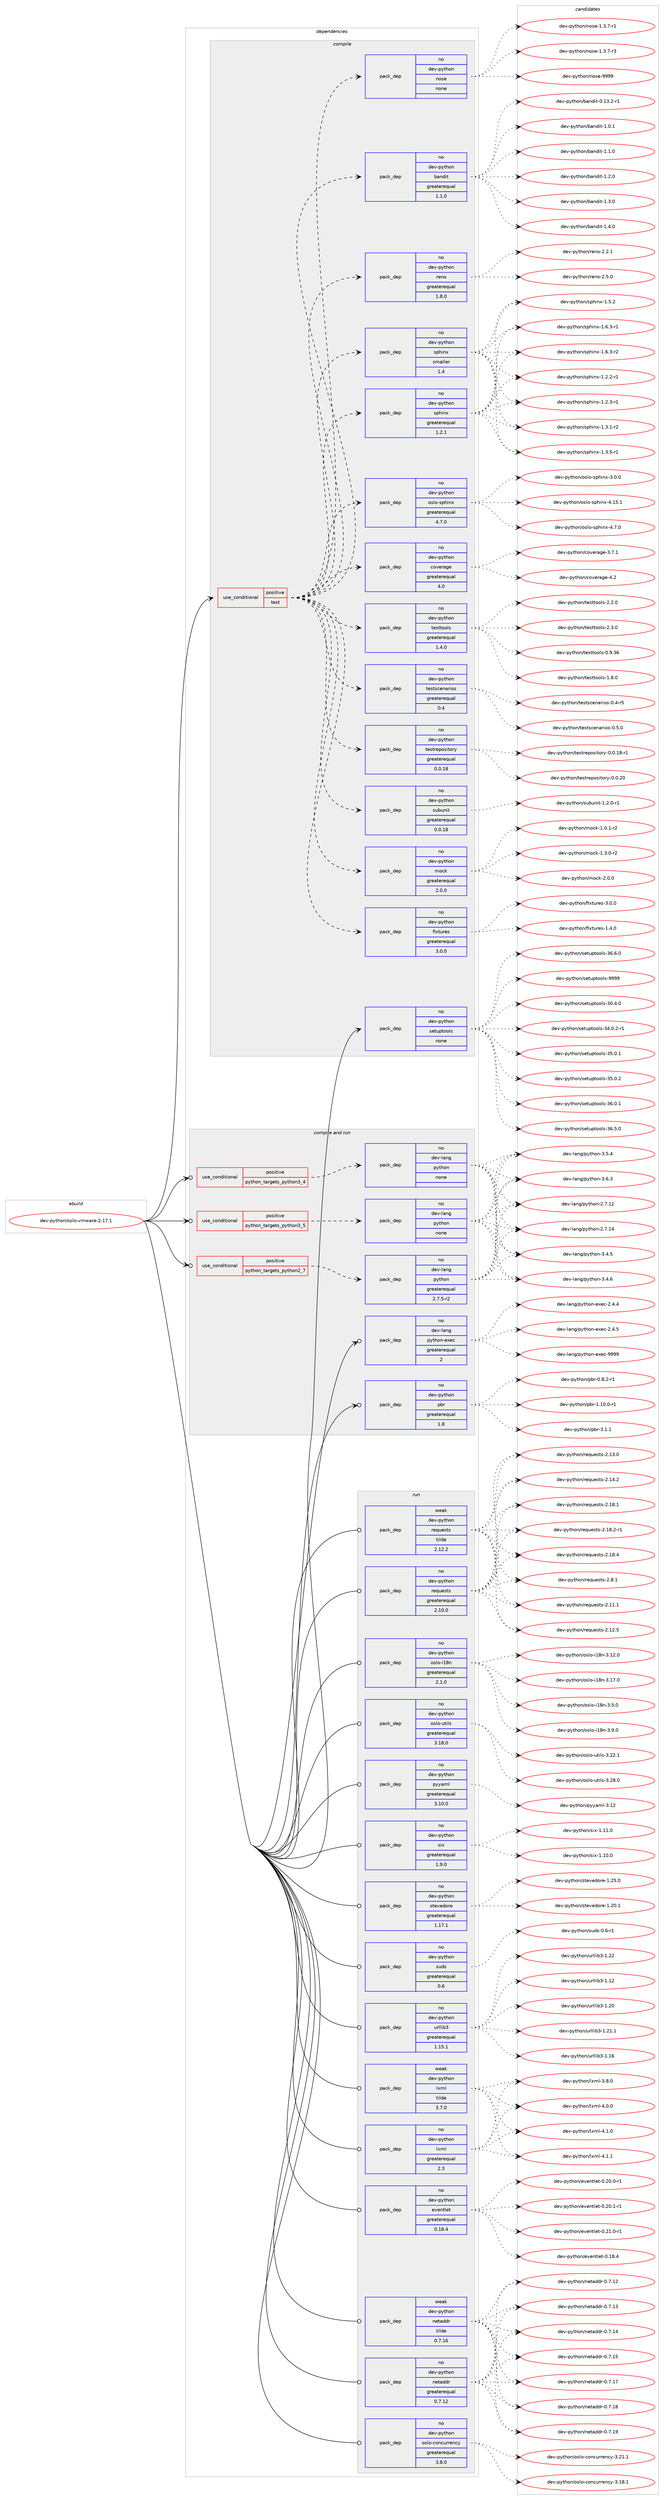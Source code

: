 digraph prolog {

# *************
# Graph options
# *************

newrank=true;
concentrate=true;
compound=true;
graph [rankdir=LR,fontname=Helvetica,fontsize=10,ranksep=1.5];#, ranksep=2.5, nodesep=0.2];
edge  [arrowhead=vee];
node  [fontname=Helvetica,fontsize=10];

# **********
# The ebuild
# **********

subgraph cluster_leftcol {
color=gray;
rank=same;
label=<<i>ebuild</i>>;
id [label="dev-python/oslo-vmware-2.17.1", color=red, width=4, href="../dev-python/oslo-vmware-2.17.1.svg"];
}

# ****************
# The dependencies
# ****************

subgraph cluster_midcol {
color=gray;
label=<<i>dependencies</i>>;
subgraph cluster_compile {
fillcolor="#eeeeee";
style=filled;
label=<<i>compile</i>>;
subgraph cond36774 {
dependency171199 [label=<<TABLE BORDER="0" CELLBORDER="1" CELLSPACING="0" CELLPADDING="4"><TR><TD ROWSPAN="3" CELLPADDING="10">use_conditional</TD></TR><TR><TD>positive</TD></TR><TR><TD>test</TD></TR></TABLE>>, shape=none, color=red];
subgraph pack130562 {
dependency171200 [label=<<TABLE BORDER="0" CELLBORDER="1" CELLSPACING="0" CELLPADDING="4" WIDTH="220"><TR><TD ROWSPAN="6" CELLPADDING="30">pack_dep</TD></TR><TR><TD WIDTH="110">no</TD></TR><TR><TD>dev-python</TD></TR><TR><TD>fixtures</TD></TR><TR><TD>greaterequal</TD></TR><TR><TD>3.0.0</TD></TR></TABLE>>, shape=none, color=blue];
}
dependency171199:e -> dependency171200:w [weight=20,style="dashed",arrowhead="vee"];
subgraph pack130563 {
dependency171201 [label=<<TABLE BORDER="0" CELLBORDER="1" CELLSPACING="0" CELLPADDING="4" WIDTH="220"><TR><TD ROWSPAN="6" CELLPADDING="30">pack_dep</TD></TR><TR><TD WIDTH="110">no</TD></TR><TR><TD>dev-python</TD></TR><TR><TD>mock</TD></TR><TR><TD>greaterequal</TD></TR><TR><TD>2.0.0</TD></TR></TABLE>>, shape=none, color=blue];
}
dependency171199:e -> dependency171201:w [weight=20,style="dashed",arrowhead="vee"];
subgraph pack130564 {
dependency171202 [label=<<TABLE BORDER="0" CELLBORDER="1" CELLSPACING="0" CELLPADDING="4" WIDTH="220"><TR><TD ROWSPAN="6" CELLPADDING="30">pack_dep</TD></TR><TR><TD WIDTH="110">no</TD></TR><TR><TD>dev-python</TD></TR><TR><TD>subunit</TD></TR><TR><TD>greaterequal</TD></TR><TR><TD>0.0.18</TD></TR></TABLE>>, shape=none, color=blue];
}
dependency171199:e -> dependency171202:w [weight=20,style="dashed",arrowhead="vee"];
subgraph pack130565 {
dependency171203 [label=<<TABLE BORDER="0" CELLBORDER="1" CELLSPACING="0" CELLPADDING="4" WIDTH="220"><TR><TD ROWSPAN="6" CELLPADDING="30">pack_dep</TD></TR><TR><TD WIDTH="110">no</TD></TR><TR><TD>dev-python</TD></TR><TR><TD>testrepository</TD></TR><TR><TD>greaterequal</TD></TR><TR><TD>0.0.18</TD></TR></TABLE>>, shape=none, color=blue];
}
dependency171199:e -> dependency171203:w [weight=20,style="dashed",arrowhead="vee"];
subgraph pack130566 {
dependency171204 [label=<<TABLE BORDER="0" CELLBORDER="1" CELLSPACING="0" CELLPADDING="4" WIDTH="220"><TR><TD ROWSPAN="6" CELLPADDING="30">pack_dep</TD></TR><TR><TD WIDTH="110">no</TD></TR><TR><TD>dev-python</TD></TR><TR><TD>testscenarios</TD></TR><TR><TD>greaterequal</TD></TR><TR><TD>0.4</TD></TR></TABLE>>, shape=none, color=blue];
}
dependency171199:e -> dependency171204:w [weight=20,style="dashed",arrowhead="vee"];
subgraph pack130567 {
dependency171205 [label=<<TABLE BORDER="0" CELLBORDER="1" CELLSPACING="0" CELLPADDING="4" WIDTH="220"><TR><TD ROWSPAN="6" CELLPADDING="30">pack_dep</TD></TR><TR><TD WIDTH="110">no</TD></TR><TR><TD>dev-python</TD></TR><TR><TD>testtools</TD></TR><TR><TD>greaterequal</TD></TR><TR><TD>1.4.0</TD></TR></TABLE>>, shape=none, color=blue];
}
dependency171199:e -> dependency171205:w [weight=20,style="dashed",arrowhead="vee"];
subgraph pack130568 {
dependency171206 [label=<<TABLE BORDER="0" CELLBORDER="1" CELLSPACING="0" CELLPADDING="4" WIDTH="220"><TR><TD ROWSPAN="6" CELLPADDING="30">pack_dep</TD></TR><TR><TD WIDTH="110">no</TD></TR><TR><TD>dev-python</TD></TR><TR><TD>coverage</TD></TR><TR><TD>greaterequal</TD></TR><TR><TD>4.0</TD></TR></TABLE>>, shape=none, color=blue];
}
dependency171199:e -> dependency171206:w [weight=20,style="dashed",arrowhead="vee"];
subgraph pack130569 {
dependency171207 [label=<<TABLE BORDER="0" CELLBORDER="1" CELLSPACING="0" CELLPADDING="4" WIDTH="220"><TR><TD ROWSPAN="6" CELLPADDING="30">pack_dep</TD></TR><TR><TD WIDTH="110">no</TD></TR><TR><TD>dev-python</TD></TR><TR><TD>oslo-sphinx</TD></TR><TR><TD>greaterequal</TD></TR><TR><TD>4.7.0</TD></TR></TABLE>>, shape=none, color=blue];
}
dependency171199:e -> dependency171207:w [weight=20,style="dashed",arrowhead="vee"];
subgraph pack130570 {
dependency171208 [label=<<TABLE BORDER="0" CELLBORDER="1" CELLSPACING="0" CELLPADDING="4" WIDTH="220"><TR><TD ROWSPAN="6" CELLPADDING="30">pack_dep</TD></TR><TR><TD WIDTH="110">no</TD></TR><TR><TD>dev-python</TD></TR><TR><TD>sphinx</TD></TR><TR><TD>greaterequal</TD></TR><TR><TD>1.2.1</TD></TR></TABLE>>, shape=none, color=blue];
}
dependency171199:e -> dependency171208:w [weight=20,style="dashed",arrowhead="vee"];
subgraph pack130571 {
dependency171209 [label=<<TABLE BORDER="0" CELLBORDER="1" CELLSPACING="0" CELLPADDING="4" WIDTH="220"><TR><TD ROWSPAN="6" CELLPADDING="30">pack_dep</TD></TR><TR><TD WIDTH="110">no</TD></TR><TR><TD>dev-python</TD></TR><TR><TD>sphinx</TD></TR><TR><TD>smaller</TD></TR><TR><TD>1.4</TD></TR></TABLE>>, shape=none, color=blue];
}
dependency171199:e -> dependency171209:w [weight=20,style="dashed",arrowhead="vee"];
subgraph pack130572 {
dependency171210 [label=<<TABLE BORDER="0" CELLBORDER="1" CELLSPACING="0" CELLPADDING="4" WIDTH="220"><TR><TD ROWSPAN="6" CELLPADDING="30">pack_dep</TD></TR><TR><TD WIDTH="110">no</TD></TR><TR><TD>dev-python</TD></TR><TR><TD>reno</TD></TR><TR><TD>greaterequal</TD></TR><TR><TD>1.8.0</TD></TR></TABLE>>, shape=none, color=blue];
}
dependency171199:e -> dependency171210:w [weight=20,style="dashed",arrowhead="vee"];
subgraph pack130573 {
dependency171211 [label=<<TABLE BORDER="0" CELLBORDER="1" CELLSPACING="0" CELLPADDING="4" WIDTH="220"><TR><TD ROWSPAN="6" CELLPADDING="30">pack_dep</TD></TR><TR><TD WIDTH="110">no</TD></TR><TR><TD>dev-python</TD></TR><TR><TD>bandit</TD></TR><TR><TD>greaterequal</TD></TR><TR><TD>1.1.0</TD></TR></TABLE>>, shape=none, color=blue];
}
dependency171199:e -> dependency171211:w [weight=20,style="dashed",arrowhead="vee"];
subgraph pack130574 {
dependency171212 [label=<<TABLE BORDER="0" CELLBORDER="1" CELLSPACING="0" CELLPADDING="4" WIDTH="220"><TR><TD ROWSPAN="6" CELLPADDING="30">pack_dep</TD></TR><TR><TD WIDTH="110">no</TD></TR><TR><TD>dev-python</TD></TR><TR><TD>nose</TD></TR><TR><TD>none</TD></TR><TR><TD></TD></TR></TABLE>>, shape=none, color=blue];
}
dependency171199:e -> dependency171212:w [weight=20,style="dashed",arrowhead="vee"];
}
id:e -> dependency171199:w [weight=20,style="solid",arrowhead="vee"];
subgraph pack130575 {
dependency171213 [label=<<TABLE BORDER="0" CELLBORDER="1" CELLSPACING="0" CELLPADDING="4" WIDTH="220"><TR><TD ROWSPAN="6" CELLPADDING="30">pack_dep</TD></TR><TR><TD WIDTH="110">no</TD></TR><TR><TD>dev-python</TD></TR><TR><TD>setuptools</TD></TR><TR><TD>none</TD></TR><TR><TD></TD></TR></TABLE>>, shape=none, color=blue];
}
id:e -> dependency171213:w [weight=20,style="solid",arrowhead="vee"];
}
subgraph cluster_compileandrun {
fillcolor="#eeeeee";
style=filled;
label=<<i>compile and run</i>>;
subgraph cond36775 {
dependency171214 [label=<<TABLE BORDER="0" CELLBORDER="1" CELLSPACING="0" CELLPADDING="4"><TR><TD ROWSPAN="3" CELLPADDING="10">use_conditional</TD></TR><TR><TD>positive</TD></TR><TR><TD>python_targets_python2_7</TD></TR></TABLE>>, shape=none, color=red];
subgraph pack130576 {
dependency171215 [label=<<TABLE BORDER="0" CELLBORDER="1" CELLSPACING="0" CELLPADDING="4" WIDTH="220"><TR><TD ROWSPAN="6" CELLPADDING="30">pack_dep</TD></TR><TR><TD WIDTH="110">no</TD></TR><TR><TD>dev-lang</TD></TR><TR><TD>python</TD></TR><TR><TD>greaterequal</TD></TR><TR><TD>2.7.5-r2</TD></TR></TABLE>>, shape=none, color=blue];
}
dependency171214:e -> dependency171215:w [weight=20,style="dashed",arrowhead="vee"];
}
id:e -> dependency171214:w [weight=20,style="solid",arrowhead="odotvee"];
subgraph cond36776 {
dependency171216 [label=<<TABLE BORDER="0" CELLBORDER="1" CELLSPACING="0" CELLPADDING="4"><TR><TD ROWSPAN="3" CELLPADDING="10">use_conditional</TD></TR><TR><TD>positive</TD></TR><TR><TD>python_targets_python3_4</TD></TR></TABLE>>, shape=none, color=red];
subgraph pack130577 {
dependency171217 [label=<<TABLE BORDER="0" CELLBORDER="1" CELLSPACING="0" CELLPADDING="4" WIDTH="220"><TR><TD ROWSPAN="6" CELLPADDING="30">pack_dep</TD></TR><TR><TD WIDTH="110">no</TD></TR><TR><TD>dev-lang</TD></TR><TR><TD>python</TD></TR><TR><TD>none</TD></TR><TR><TD></TD></TR></TABLE>>, shape=none, color=blue];
}
dependency171216:e -> dependency171217:w [weight=20,style="dashed",arrowhead="vee"];
}
id:e -> dependency171216:w [weight=20,style="solid",arrowhead="odotvee"];
subgraph cond36777 {
dependency171218 [label=<<TABLE BORDER="0" CELLBORDER="1" CELLSPACING="0" CELLPADDING="4"><TR><TD ROWSPAN="3" CELLPADDING="10">use_conditional</TD></TR><TR><TD>positive</TD></TR><TR><TD>python_targets_python3_5</TD></TR></TABLE>>, shape=none, color=red];
subgraph pack130578 {
dependency171219 [label=<<TABLE BORDER="0" CELLBORDER="1" CELLSPACING="0" CELLPADDING="4" WIDTH="220"><TR><TD ROWSPAN="6" CELLPADDING="30">pack_dep</TD></TR><TR><TD WIDTH="110">no</TD></TR><TR><TD>dev-lang</TD></TR><TR><TD>python</TD></TR><TR><TD>none</TD></TR><TR><TD></TD></TR></TABLE>>, shape=none, color=blue];
}
dependency171218:e -> dependency171219:w [weight=20,style="dashed",arrowhead="vee"];
}
id:e -> dependency171218:w [weight=20,style="solid",arrowhead="odotvee"];
subgraph pack130579 {
dependency171220 [label=<<TABLE BORDER="0" CELLBORDER="1" CELLSPACING="0" CELLPADDING="4" WIDTH="220"><TR><TD ROWSPAN="6" CELLPADDING="30">pack_dep</TD></TR><TR><TD WIDTH="110">no</TD></TR><TR><TD>dev-lang</TD></TR><TR><TD>python-exec</TD></TR><TR><TD>greaterequal</TD></TR><TR><TD>2</TD></TR></TABLE>>, shape=none, color=blue];
}
id:e -> dependency171220:w [weight=20,style="solid",arrowhead="odotvee"];
subgraph pack130580 {
dependency171221 [label=<<TABLE BORDER="0" CELLBORDER="1" CELLSPACING="0" CELLPADDING="4" WIDTH="220"><TR><TD ROWSPAN="6" CELLPADDING="30">pack_dep</TD></TR><TR><TD WIDTH="110">no</TD></TR><TR><TD>dev-python</TD></TR><TR><TD>pbr</TD></TR><TR><TD>greaterequal</TD></TR><TR><TD>1.8</TD></TR></TABLE>>, shape=none, color=blue];
}
id:e -> dependency171221:w [weight=20,style="solid",arrowhead="odotvee"];
}
subgraph cluster_run {
fillcolor="#eeeeee";
style=filled;
label=<<i>run</i>>;
subgraph pack130581 {
dependency171222 [label=<<TABLE BORDER="0" CELLBORDER="1" CELLSPACING="0" CELLPADDING="4" WIDTH="220"><TR><TD ROWSPAN="6" CELLPADDING="30">pack_dep</TD></TR><TR><TD WIDTH="110">no</TD></TR><TR><TD>dev-python</TD></TR><TR><TD>eventlet</TD></TR><TR><TD>greaterequal</TD></TR><TR><TD>0.18.4</TD></TR></TABLE>>, shape=none, color=blue];
}
id:e -> dependency171222:w [weight=20,style="solid",arrowhead="odot"];
subgraph pack130582 {
dependency171223 [label=<<TABLE BORDER="0" CELLBORDER="1" CELLSPACING="0" CELLPADDING="4" WIDTH="220"><TR><TD ROWSPAN="6" CELLPADDING="30">pack_dep</TD></TR><TR><TD WIDTH="110">no</TD></TR><TR><TD>dev-python</TD></TR><TR><TD>lxml</TD></TR><TR><TD>greaterequal</TD></TR><TR><TD>2.3</TD></TR></TABLE>>, shape=none, color=blue];
}
id:e -> dependency171223:w [weight=20,style="solid",arrowhead="odot"];
subgraph pack130583 {
dependency171224 [label=<<TABLE BORDER="0" CELLBORDER="1" CELLSPACING="0" CELLPADDING="4" WIDTH="220"><TR><TD ROWSPAN="6" CELLPADDING="30">pack_dep</TD></TR><TR><TD WIDTH="110">no</TD></TR><TR><TD>dev-python</TD></TR><TR><TD>netaddr</TD></TR><TR><TD>greaterequal</TD></TR><TR><TD>0.7.12</TD></TR></TABLE>>, shape=none, color=blue];
}
id:e -> dependency171224:w [weight=20,style="solid",arrowhead="odot"];
subgraph pack130584 {
dependency171225 [label=<<TABLE BORDER="0" CELLBORDER="1" CELLSPACING="0" CELLPADDING="4" WIDTH="220"><TR><TD ROWSPAN="6" CELLPADDING="30">pack_dep</TD></TR><TR><TD WIDTH="110">no</TD></TR><TR><TD>dev-python</TD></TR><TR><TD>oslo-concurrency</TD></TR><TR><TD>greaterequal</TD></TR><TR><TD>3.8.0</TD></TR></TABLE>>, shape=none, color=blue];
}
id:e -> dependency171225:w [weight=20,style="solid",arrowhead="odot"];
subgraph pack130585 {
dependency171226 [label=<<TABLE BORDER="0" CELLBORDER="1" CELLSPACING="0" CELLPADDING="4" WIDTH="220"><TR><TD ROWSPAN="6" CELLPADDING="30">pack_dep</TD></TR><TR><TD WIDTH="110">no</TD></TR><TR><TD>dev-python</TD></TR><TR><TD>oslo-i18n</TD></TR><TR><TD>greaterequal</TD></TR><TR><TD>2.1.0</TD></TR></TABLE>>, shape=none, color=blue];
}
id:e -> dependency171226:w [weight=20,style="solid",arrowhead="odot"];
subgraph pack130586 {
dependency171227 [label=<<TABLE BORDER="0" CELLBORDER="1" CELLSPACING="0" CELLPADDING="4" WIDTH="220"><TR><TD ROWSPAN="6" CELLPADDING="30">pack_dep</TD></TR><TR><TD WIDTH="110">no</TD></TR><TR><TD>dev-python</TD></TR><TR><TD>oslo-utils</TD></TR><TR><TD>greaterequal</TD></TR><TR><TD>3.18.0</TD></TR></TABLE>>, shape=none, color=blue];
}
id:e -> dependency171227:w [weight=20,style="solid",arrowhead="odot"];
subgraph pack130587 {
dependency171228 [label=<<TABLE BORDER="0" CELLBORDER="1" CELLSPACING="0" CELLPADDING="4" WIDTH="220"><TR><TD ROWSPAN="6" CELLPADDING="30">pack_dep</TD></TR><TR><TD WIDTH="110">no</TD></TR><TR><TD>dev-python</TD></TR><TR><TD>pyyaml</TD></TR><TR><TD>greaterequal</TD></TR><TR><TD>3.10.0</TD></TR></TABLE>>, shape=none, color=blue];
}
id:e -> dependency171228:w [weight=20,style="solid",arrowhead="odot"];
subgraph pack130588 {
dependency171229 [label=<<TABLE BORDER="0" CELLBORDER="1" CELLSPACING="0" CELLPADDING="4" WIDTH="220"><TR><TD ROWSPAN="6" CELLPADDING="30">pack_dep</TD></TR><TR><TD WIDTH="110">no</TD></TR><TR><TD>dev-python</TD></TR><TR><TD>requests</TD></TR><TR><TD>greaterequal</TD></TR><TR><TD>2.10.0</TD></TR></TABLE>>, shape=none, color=blue];
}
id:e -> dependency171229:w [weight=20,style="solid",arrowhead="odot"];
subgraph pack130589 {
dependency171230 [label=<<TABLE BORDER="0" CELLBORDER="1" CELLSPACING="0" CELLPADDING="4" WIDTH="220"><TR><TD ROWSPAN="6" CELLPADDING="30">pack_dep</TD></TR><TR><TD WIDTH="110">no</TD></TR><TR><TD>dev-python</TD></TR><TR><TD>six</TD></TR><TR><TD>greaterequal</TD></TR><TR><TD>1.9.0</TD></TR></TABLE>>, shape=none, color=blue];
}
id:e -> dependency171230:w [weight=20,style="solid",arrowhead="odot"];
subgraph pack130590 {
dependency171231 [label=<<TABLE BORDER="0" CELLBORDER="1" CELLSPACING="0" CELLPADDING="4" WIDTH="220"><TR><TD ROWSPAN="6" CELLPADDING="30">pack_dep</TD></TR><TR><TD WIDTH="110">no</TD></TR><TR><TD>dev-python</TD></TR><TR><TD>stevedore</TD></TR><TR><TD>greaterequal</TD></TR><TR><TD>1.17.1</TD></TR></TABLE>>, shape=none, color=blue];
}
id:e -> dependency171231:w [weight=20,style="solid",arrowhead="odot"];
subgraph pack130591 {
dependency171232 [label=<<TABLE BORDER="0" CELLBORDER="1" CELLSPACING="0" CELLPADDING="4" WIDTH="220"><TR><TD ROWSPAN="6" CELLPADDING="30">pack_dep</TD></TR><TR><TD WIDTH="110">no</TD></TR><TR><TD>dev-python</TD></TR><TR><TD>suds</TD></TR><TR><TD>greaterequal</TD></TR><TR><TD>0.6</TD></TR></TABLE>>, shape=none, color=blue];
}
id:e -> dependency171232:w [weight=20,style="solid",arrowhead="odot"];
subgraph pack130592 {
dependency171233 [label=<<TABLE BORDER="0" CELLBORDER="1" CELLSPACING="0" CELLPADDING="4" WIDTH="220"><TR><TD ROWSPAN="6" CELLPADDING="30">pack_dep</TD></TR><TR><TD WIDTH="110">no</TD></TR><TR><TD>dev-python</TD></TR><TR><TD>urllib3</TD></TR><TR><TD>greaterequal</TD></TR><TR><TD>1.15.1</TD></TR></TABLE>>, shape=none, color=blue];
}
id:e -> dependency171233:w [weight=20,style="solid",arrowhead="odot"];
subgraph pack130593 {
dependency171234 [label=<<TABLE BORDER="0" CELLBORDER="1" CELLSPACING="0" CELLPADDING="4" WIDTH="220"><TR><TD ROWSPAN="6" CELLPADDING="30">pack_dep</TD></TR><TR><TD WIDTH="110">weak</TD></TR><TR><TD>dev-python</TD></TR><TR><TD>lxml</TD></TR><TR><TD>tilde</TD></TR><TR><TD>3.7.0</TD></TR></TABLE>>, shape=none, color=blue];
}
id:e -> dependency171234:w [weight=20,style="solid",arrowhead="odot"];
subgraph pack130594 {
dependency171235 [label=<<TABLE BORDER="0" CELLBORDER="1" CELLSPACING="0" CELLPADDING="4" WIDTH="220"><TR><TD ROWSPAN="6" CELLPADDING="30">pack_dep</TD></TR><TR><TD WIDTH="110">weak</TD></TR><TR><TD>dev-python</TD></TR><TR><TD>netaddr</TD></TR><TR><TD>tilde</TD></TR><TR><TD>0.7.16</TD></TR></TABLE>>, shape=none, color=blue];
}
id:e -> dependency171235:w [weight=20,style="solid",arrowhead="odot"];
subgraph pack130595 {
dependency171236 [label=<<TABLE BORDER="0" CELLBORDER="1" CELLSPACING="0" CELLPADDING="4" WIDTH="220"><TR><TD ROWSPAN="6" CELLPADDING="30">pack_dep</TD></TR><TR><TD WIDTH="110">weak</TD></TR><TR><TD>dev-python</TD></TR><TR><TD>requests</TD></TR><TR><TD>tilde</TD></TR><TR><TD>2.12.2</TD></TR></TABLE>>, shape=none, color=blue];
}
id:e -> dependency171236:w [weight=20,style="solid",arrowhead="odot"];
}
}

# **************
# The candidates
# **************

subgraph cluster_choices {
rank=same;
color=gray;
label=<<i>candidates</i>>;

subgraph choice130562 {
color=black;
nodesep=1;
choice1001011184511212111610411111047102105120116117114101115454946524648 [label="dev-python/fixtures-1.4.0", color=red, width=4,href="../dev-python/fixtures-1.4.0.svg"];
choice1001011184511212111610411111047102105120116117114101115455146484648 [label="dev-python/fixtures-3.0.0", color=red, width=4,href="../dev-python/fixtures-3.0.0.svg"];
dependency171200:e -> choice1001011184511212111610411111047102105120116117114101115454946524648:w [style=dotted,weight="100"];
dependency171200:e -> choice1001011184511212111610411111047102105120116117114101115455146484648:w [style=dotted,weight="100"];
}
subgraph choice130563 {
color=black;
nodesep=1;
choice1001011184511212111610411111047109111991074549464846494511450 [label="dev-python/mock-1.0.1-r2", color=red, width=4,href="../dev-python/mock-1.0.1-r2.svg"];
choice1001011184511212111610411111047109111991074549465146484511450 [label="dev-python/mock-1.3.0-r2", color=red, width=4,href="../dev-python/mock-1.3.0-r2.svg"];
choice100101118451121211161041111104710911199107455046484648 [label="dev-python/mock-2.0.0", color=red, width=4,href="../dev-python/mock-2.0.0.svg"];
dependency171201:e -> choice1001011184511212111610411111047109111991074549464846494511450:w [style=dotted,weight="100"];
dependency171201:e -> choice1001011184511212111610411111047109111991074549465146484511450:w [style=dotted,weight="100"];
dependency171201:e -> choice100101118451121211161041111104710911199107455046484648:w [style=dotted,weight="100"];
}
subgraph choice130564 {
color=black;
nodesep=1;
choice1001011184511212111610411111047115117981171101051164549465046484511449 [label="dev-python/subunit-1.2.0-r1", color=red, width=4,href="../dev-python/subunit-1.2.0-r1.svg"];
dependency171202:e -> choice1001011184511212111610411111047115117981171101051164549465046484511449:w [style=dotted,weight="100"];
}
subgraph choice130565 {
color=black;
nodesep=1;
choice1001011184511212111610411111047116101115116114101112111115105116111114121454846484649564511449 [label="dev-python/testrepository-0.0.18-r1", color=red, width=4,href="../dev-python/testrepository-0.0.18-r1.svg"];
choice100101118451121211161041111104711610111511611410111211111510511611111412145484648465048 [label="dev-python/testrepository-0.0.20", color=red, width=4,href="../dev-python/testrepository-0.0.20.svg"];
dependency171203:e -> choice1001011184511212111610411111047116101115116114101112111115105116111114121454846484649564511449:w [style=dotted,weight="100"];
dependency171203:e -> choice100101118451121211161041111104711610111511611410111211111510511611111412145484648465048:w [style=dotted,weight="100"];
}
subgraph choice130566 {
color=black;
nodesep=1;
choice10010111845112121116104111110471161011151161159910111097114105111115454846524511453 [label="dev-python/testscenarios-0.4-r5", color=red, width=4,href="../dev-python/testscenarios-0.4-r5.svg"];
choice10010111845112121116104111110471161011151161159910111097114105111115454846534648 [label="dev-python/testscenarios-0.5.0", color=red, width=4,href="../dev-python/testscenarios-0.5.0.svg"];
dependency171204:e -> choice10010111845112121116104111110471161011151161159910111097114105111115454846524511453:w [style=dotted,weight="100"];
dependency171204:e -> choice10010111845112121116104111110471161011151161159910111097114105111115454846534648:w [style=dotted,weight="100"];
}
subgraph choice130567 {
color=black;
nodesep=1;
choice100101118451121211161041111104711610111511611611111110811545484657465154 [label="dev-python/testtools-0.9.36", color=red, width=4,href="../dev-python/testtools-0.9.36.svg"];
choice1001011184511212111610411111047116101115116116111111108115454946564648 [label="dev-python/testtools-1.8.0", color=red, width=4,href="../dev-python/testtools-1.8.0.svg"];
choice1001011184511212111610411111047116101115116116111111108115455046504648 [label="dev-python/testtools-2.2.0", color=red, width=4,href="../dev-python/testtools-2.2.0.svg"];
choice1001011184511212111610411111047116101115116116111111108115455046514648 [label="dev-python/testtools-2.3.0", color=red, width=4,href="../dev-python/testtools-2.3.0.svg"];
dependency171205:e -> choice100101118451121211161041111104711610111511611611111110811545484657465154:w [style=dotted,weight="100"];
dependency171205:e -> choice1001011184511212111610411111047116101115116116111111108115454946564648:w [style=dotted,weight="100"];
dependency171205:e -> choice1001011184511212111610411111047116101115116116111111108115455046504648:w [style=dotted,weight="100"];
dependency171205:e -> choice1001011184511212111610411111047116101115116116111111108115455046514648:w [style=dotted,weight="100"];
}
subgraph choice130568 {
color=black;
nodesep=1;
choice10010111845112121116104111110479911111810111497103101455146554649 [label="dev-python/coverage-3.7.1", color=red, width=4,href="../dev-python/coverage-3.7.1.svg"];
choice1001011184511212111610411111047991111181011149710310145524650 [label="dev-python/coverage-4.2", color=red, width=4,href="../dev-python/coverage-4.2.svg"];
dependency171206:e -> choice10010111845112121116104111110479911111810111497103101455146554649:w [style=dotted,weight="100"];
dependency171206:e -> choice1001011184511212111610411111047991111181011149710310145524650:w [style=dotted,weight="100"];
}
subgraph choice130569 {
color=black;
nodesep=1;
choice100101118451121211161041111104711111510811145115112104105110120455146484648 [label="dev-python/oslo-sphinx-3.0.0", color=red, width=4,href="../dev-python/oslo-sphinx-3.0.0.svg"];
choice10010111845112121116104111110471111151081114511511210410511012045524649534649 [label="dev-python/oslo-sphinx-4.15.1", color=red, width=4,href="../dev-python/oslo-sphinx-4.15.1.svg"];
choice100101118451121211161041111104711111510811145115112104105110120455246554648 [label="dev-python/oslo-sphinx-4.7.0", color=red, width=4,href="../dev-python/oslo-sphinx-4.7.0.svg"];
dependency171207:e -> choice100101118451121211161041111104711111510811145115112104105110120455146484648:w [style=dotted,weight="100"];
dependency171207:e -> choice10010111845112121116104111110471111151081114511511210410511012045524649534649:w [style=dotted,weight="100"];
dependency171207:e -> choice100101118451121211161041111104711111510811145115112104105110120455246554648:w [style=dotted,weight="100"];
}
subgraph choice130570 {
color=black;
nodesep=1;
choice10010111845112121116104111110471151121041051101204549465046504511449 [label="dev-python/sphinx-1.2.2-r1", color=red, width=4,href="../dev-python/sphinx-1.2.2-r1.svg"];
choice10010111845112121116104111110471151121041051101204549465046514511449 [label="dev-python/sphinx-1.2.3-r1", color=red, width=4,href="../dev-python/sphinx-1.2.3-r1.svg"];
choice10010111845112121116104111110471151121041051101204549465146494511450 [label="dev-python/sphinx-1.3.1-r2", color=red, width=4,href="../dev-python/sphinx-1.3.1-r2.svg"];
choice10010111845112121116104111110471151121041051101204549465146534511449 [label="dev-python/sphinx-1.3.5-r1", color=red, width=4,href="../dev-python/sphinx-1.3.5-r1.svg"];
choice1001011184511212111610411111047115112104105110120454946534650 [label="dev-python/sphinx-1.5.2", color=red, width=4,href="../dev-python/sphinx-1.5.2.svg"];
choice10010111845112121116104111110471151121041051101204549465446514511449 [label="dev-python/sphinx-1.6.3-r1", color=red, width=4,href="../dev-python/sphinx-1.6.3-r1.svg"];
choice10010111845112121116104111110471151121041051101204549465446514511450 [label="dev-python/sphinx-1.6.3-r2", color=red, width=4,href="../dev-python/sphinx-1.6.3-r2.svg"];
dependency171208:e -> choice10010111845112121116104111110471151121041051101204549465046504511449:w [style=dotted,weight="100"];
dependency171208:e -> choice10010111845112121116104111110471151121041051101204549465046514511449:w [style=dotted,weight="100"];
dependency171208:e -> choice10010111845112121116104111110471151121041051101204549465146494511450:w [style=dotted,weight="100"];
dependency171208:e -> choice10010111845112121116104111110471151121041051101204549465146534511449:w [style=dotted,weight="100"];
dependency171208:e -> choice1001011184511212111610411111047115112104105110120454946534650:w [style=dotted,weight="100"];
dependency171208:e -> choice10010111845112121116104111110471151121041051101204549465446514511449:w [style=dotted,weight="100"];
dependency171208:e -> choice10010111845112121116104111110471151121041051101204549465446514511450:w [style=dotted,weight="100"];
}
subgraph choice130571 {
color=black;
nodesep=1;
choice10010111845112121116104111110471151121041051101204549465046504511449 [label="dev-python/sphinx-1.2.2-r1", color=red, width=4,href="../dev-python/sphinx-1.2.2-r1.svg"];
choice10010111845112121116104111110471151121041051101204549465046514511449 [label="dev-python/sphinx-1.2.3-r1", color=red, width=4,href="../dev-python/sphinx-1.2.3-r1.svg"];
choice10010111845112121116104111110471151121041051101204549465146494511450 [label="dev-python/sphinx-1.3.1-r2", color=red, width=4,href="../dev-python/sphinx-1.3.1-r2.svg"];
choice10010111845112121116104111110471151121041051101204549465146534511449 [label="dev-python/sphinx-1.3.5-r1", color=red, width=4,href="../dev-python/sphinx-1.3.5-r1.svg"];
choice1001011184511212111610411111047115112104105110120454946534650 [label="dev-python/sphinx-1.5.2", color=red, width=4,href="../dev-python/sphinx-1.5.2.svg"];
choice10010111845112121116104111110471151121041051101204549465446514511449 [label="dev-python/sphinx-1.6.3-r1", color=red, width=4,href="../dev-python/sphinx-1.6.3-r1.svg"];
choice10010111845112121116104111110471151121041051101204549465446514511450 [label="dev-python/sphinx-1.6.3-r2", color=red, width=4,href="../dev-python/sphinx-1.6.3-r2.svg"];
dependency171209:e -> choice10010111845112121116104111110471151121041051101204549465046504511449:w [style=dotted,weight="100"];
dependency171209:e -> choice10010111845112121116104111110471151121041051101204549465046514511449:w [style=dotted,weight="100"];
dependency171209:e -> choice10010111845112121116104111110471151121041051101204549465146494511450:w [style=dotted,weight="100"];
dependency171209:e -> choice10010111845112121116104111110471151121041051101204549465146534511449:w [style=dotted,weight="100"];
dependency171209:e -> choice1001011184511212111610411111047115112104105110120454946534650:w [style=dotted,weight="100"];
dependency171209:e -> choice10010111845112121116104111110471151121041051101204549465446514511449:w [style=dotted,weight="100"];
dependency171209:e -> choice10010111845112121116104111110471151121041051101204549465446514511450:w [style=dotted,weight="100"];
}
subgraph choice130572 {
color=black;
nodesep=1;
choice1001011184511212111610411111047114101110111455046504649 [label="dev-python/reno-2.2.1", color=red, width=4,href="../dev-python/reno-2.2.1.svg"];
choice1001011184511212111610411111047114101110111455046534648 [label="dev-python/reno-2.5.0", color=red, width=4,href="../dev-python/reno-2.5.0.svg"];
dependency171210:e -> choice1001011184511212111610411111047114101110111455046504649:w [style=dotted,weight="100"];
dependency171210:e -> choice1001011184511212111610411111047114101110111455046534648:w [style=dotted,weight="100"];
}
subgraph choice130573 {
color=black;
nodesep=1;
choice10010111845112121116104111110479897110100105116454846495146504511449 [label="dev-python/bandit-0.13.2-r1", color=red, width=4,href="../dev-python/bandit-0.13.2-r1.svg"];
choice10010111845112121116104111110479897110100105116454946484649 [label="dev-python/bandit-1.0.1", color=red, width=4,href="../dev-python/bandit-1.0.1.svg"];
choice10010111845112121116104111110479897110100105116454946494648 [label="dev-python/bandit-1.1.0", color=red, width=4,href="../dev-python/bandit-1.1.0.svg"];
choice10010111845112121116104111110479897110100105116454946504648 [label="dev-python/bandit-1.2.0", color=red, width=4,href="../dev-python/bandit-1.2.0.svg"];
choice10010111845112121116104111110479897110100105116454946514648 [label="dev-python/bandit-1.3.0", color=red, width=4,href="../dev-python/bandit-1.3.0.svg"];
choice10010111845112121116104111110479897110100105116454946524648 [label="dev-python/bandit-1.4.0", color=red, width=4,href="../dev-python/bandit-1.4.0.svg"];
dependency171211:e -> choice10010111845112121116104111110479897110100105116454846495146504511449:w [style=dotted,weight="100"];
dependency171211:e -> choice10010111845112121116104111110479897110100105116454946484649:w [style=dotted,weight="100"];
dependency171211:e -> choice10010111845112121116104111110479897110100105116454946494648:w [style=dotted,weight="100"];
dependency171211:e -> choice10010111845112121116104111110479897110100105116454946504648:w [style=dotted,weight="100"];
dependency171211:e -> choice10010111845112121116104111110479897110100105116454946514648:w [style=dotted,weight="100"];
dependency171211:e -> choice10010111845112121116104111110479897110100105116454946524648:w [style=dotted,weight="100"];
}
subgraph choice130574 {
color=black;
nodesep=1;
choice10010111845112121116104111110471101111151014549465146554511449 [label="dev-python/nose-1.3.7-r1", color=red, width=4,href="../dev-python/nose-1.3.7-r1.svg"];
choice10010111845112121116104111110471101111151014549465146554511451 [label="dev-python/nose-1.3.7-r3", color=red, width=4,href="../dev-python/nose-1.3.7-r3.svg"];
choice10010111845112121116104111110471101111151014557575757 [label="dev-python/nose-9999", color=red, width=4,href="../dev-python/nose-9999.svg"];
dependency171212:e -> choice10010111845112121116104111110471101111151014549465146554511449:w [style=dotted,weight="100"];
dependency171212:e -> choice10010111845112121116104111110471101111151014549465146554511451:w [style=dotted,weight="100"];
dependency171212:e -> choice10010111845112121116104111110471101111151014557575757:w [style=dotted,weight="100"];
}
subgraph choice130575 {
color=black;
nodesep=1;
choice100101118451121211161041111104711510111611711211611111110811545514846524648 [label="dev-python/setuptools-30.4.0", color=red, width=4,href="../dev-python/setuptools-30.4.0.svg"];
choice1001011184511212111610411111047115101116117112116111111108115455152464846504511449 [label="dev-python/setuptools-34.0.2-r1", color=red, width=4,href="../dev-python/setuptools-34.0.2-r1.svg"];
choice100101118451121211161041111104711510111611711211611111110811545515346484649 [label="dev-python/setuptools-35.0.1", color=red, width=4,href="../dev-python/setuptools-35.0.1.svg"];
choice100101118451121211161041111104711510111611711211611111110811545515346484650 [label="dev-python/setuptools-35.0.2", color=red, width=4,href="../dev-python/setuptools-35.0.2.svg"];
choice100101118451121211161041111104711510111611711211611111110811545515446484649 [label="dev-python/setuptools-36.0.1", color=red, width=4,href="../dev-python/setuptools-36.0.1.svg"];
choice100101118451121211161041111104711510111611711211611111110811545515446534648 [label="dev-python/setuptools-36.5.0", color=red, width=4,href="../dev-python/setuptools-36.5.0.svg"];
choice100101118451121211161041111104711510111611711211611111110811545515446544648 [label="dev-python/setuptools-36.6.0", color=red, width=4,href="../dev-python/setuptools-36.6.0.svg"];
choice10010111845112121116104111110471151011161171121161111111081154557575757 [label="dev-python/setuptools-9999", color=red, width=4,href="../dev-python/setuptools-9999.svg"];
dependency171213:e -> choice100101118451121211161041111104711510111611711211611111110811545514846524648:w [style=dotted,weight="100"];
dependency171213:e -> choice1001011184511212111610411111047115101116117112116111111108115455152464846504511449:w [style=dotted,weight="100"];
dependency171213:e -> choice100101118451121211161041111104711510111611711211611111110811545515346484649:w [style=dotted,weight="100"];
dependency171213:e -> choice100101118451121211161041111104711510111611711211611111110811545515346484650:w [style=dotted,weight="100"];
dependency171213:e -> choice100101118451121211161041111104711510111611711211611111110811545515446484649:w [style=dotted,weight="100"];
dependency171213:e -> choice100101118451121211161041111104711510111611711211611111110811545515446534648:w [style=dotted,weight="100"];
dependency171213:e -> choice100101118451121211161041111104711510111611711211611111110811545515446544648:w [style=dotted,weight="100"];
dependency171213:e -> choice10010111845112121116104111110471151011161171121161111111081154557575757:w [style=dotted,weight="100"];
}
subgraph choice130576 {
color=black;
nodesep=1;
choice10010111845108971101034711212111610411111045504655464950 [label="dev-lang/python-2.7.12", color=red, width=4,href="../dev-lang/python-2.7.12.svg"];
choice10010111845108971101034711212111610411111045504655464952 [label="dev-lang/python-2.7.14", color=red, width=4,href="../dev-lang/python-2.7.14.svg"];
choice100101118451089711010347112121116104111110455146524653 [label="dev-lang/python-3.4.5", color=red, width=4,href="../dev-lang/python-3.4.5.svg"];
choice100101118451089711010347112121116104111110455146524654 [label="dev-lang/python-3.4.6", color=red, width=4,href="../dev-lang/python-3.4.6.svg"];
choice100101118451089711010347112121116104111110455146534652 [label="dev-lang/python-3.5.4", color=red, width=4,href="../dev-lang/python-3.5.4.svg"];
choice100101118451089711010347112121116104111110455146544651 [label="dev-lang/python-3.6.3", color=red, width=4,href="../dev-lang/python-3.6.3.svg"];
dependency171215:e -> choice10010111845108971101034711212111610411111045504655464950:w [style=dotted,weight="100"];
dependency171215:e -> choice10010111845108971101034711212111610411111045504655464952:w [style=dotted,weight="100"];
dependency171215:e -> choice100101118451089711010347112121116104111110455146524653:w [style=dotted,weight="100"];
dependency171215:e -> choice100101118451089711010347112121116104111110455146524654:w [style=dotted,weight="100"];
dependency171215:e -> choice100101118451089711010347112121116104111110455146534652:w [style=dotted,weight="100"];
dependency171215:e -> choice100101118451089711010347112121116104111110455146544651:w [style=dotted,weight="100"];
}
subgraph choice130577 {
color=black;
nodesep=1;
choice10010111845108971101034711212111610411111045504655464950 [label="dev-lang/python-2.7.12", color=red, width=4,href="../dev-lang/python-2.7.12.svg"];
choice10010111845108971101034711212111610411111045504655464952 [label="dev-lang/python-2.7.14", color=red, width=4,href="../dev-lang/python-2.7.14.svg"];
choice100101118451089711010347112121116104111110455146524653 [label="dev-lang/python-3.4.5", color=red, width=4,href="../dev-lang/python-3.4.5.svg"];
choice100101118451089711010347112121116104111110455146524654 [label="dev-lang/python-3.4.6", color=red, width=4,href="../dev-lang/python-3.4.6.svg"];
choice100101118451089711010347112121116104111110455146534652 [label="dev-lang/python-3.5.4", color=red, width=4,href="../dev-lang/python-3.5.4.svg"];
choice100101118451089711010347112121116104111110455146544651 [label="dev-lang/python-3.6.3", color=red, width=4,href="../dev-lang/python-3.6.3.svg"];
dependency171217:e -> choice10010111845108971101034711212111610411111045504655464950:w [style=dotted,weight="100"];
dependency171217:e -> choice10010111845108971101034711212111610411111045504655464952:w [style=dotted,weight="100"];
dependency171217:e -> choice100101118451089711010347112121116104111110455146524653:w [style=dotted,weight="100"];
dependency171217:e -> choice100101118451089711010347112121116104111110455146524654:w [style=dotted,weight="100"];
dependency171217:e -> choice100101118451089711010347112121116104111110455146534652:w [style=dotted,weight="100"];
dependency171217:e -> choice100101118451089711010347112121116104111110455146544651:w [style=dotted,weight="100"];
}
subgraph choice130578 {
color=black;
nodesep=1;
choice10010111845108971101034711212111610411111045504655464950 [label="dev-lang/python-2.7.12", color=red, width=4,href="../dev-lang/python-2.7.12.svg"];
choice10010111845108971101034711212111610411111045504655464952 [label="dev-lang/python-2.7.14", color=red, width=4,href="../dev-lang/python-2.7.14.svg"];
choice100101118451089711010347112121116104111110455146524653 [label="dev-lang/python-3.4.5", color=red, width=4,href="../dev-lang/python-3.4.5.svg"];
choice100101118451089711010347112121116104111110455146524654 [label="dev-lang/python-3.4.6", color=red, width=4,href="../dev-lang/python-3.4.6.svg"];
choice100101118451089711010347112121116104111110455146534652 [label="dev-lang/python-3.5.4", color=red, width=4,href="../dev-lang/python-3.5.4.svg"];
choice100101118451089711010347112121116104111110455146544651 [label="dev-lang/python-3.6.3", color=red, width=4,href="../dev-lang/python-3.6.3.svg"];
dependency171219:e -> choice10010111845108971101034711212111610411111045504655464950:w [style=dotted,weight="100"];
dependency171219:e -> choice10010111845108971101034711212111610411111045504655464952:w [style=dotted,weight="100"];
dependency171219:e -> choice100101118451089711010347112121116104111110455146524653:w [style=dotted,weight="100"];
dependency171219:e -> choice100101118451089711010347112121116104111110455146524654:w [style=dotted,weight="100"];
dependency171219:e -> choice100101118451089711010347112121116104111110455146534652:w [style=dotted,weight="100"];
dependency171219:e -> choice100101118451089711010347112121116104111110455146544651:w [style=dotted,weight="100"];
}
subgraph choice130579 {
color=black;
nodesep=1;
choice1001011184510897110103471121211161041111104510112010199455046524652 [label="dev-lang/python-exec-2.4.4", color=red, width=4,href="../dev-lang/python-exec-2.4.4.svg"];
choice1001011184510897110103471121211161041111104510112010199455046524653 [label="dev-lang/python-exec-2.4.5", color=red, width=4,href="../dev-lang/python-exec-2.4.5.svg"];
choice10010111845108971101034711212111610411111045101120101994557575757 [label="dev-lang/python-exec-9999", color=red, width=4,href="../dev-lang/python-exec-9999.svg"];
dependency171220:e -> choice1001011184510897110103471121211161041111104510112010199455046524652:w [style=dotted,weight="100"];
dependency171220:e -> choice1001011184510897110103471121211161041111104510112010199455046524653:w [style=dotted,weight="100"];
dependency171220:e -> choice10010111845108971101034711212111610411111045101120101994557575757:w [style=dotted,weight="100"];
}
subgraph choice130580 {
color=black;
nodesep=1;
choice1001011184511212111610411111047112981144548465646504511449 [label="dev-python/pbr-0.8.2-r1", color=red, width=4,href="../dev-python/pbr-0.8.2-r1.svg"];
choice100101118451121211161041111104711298114454946494846484511449 [label="dev-python/pbr-1.10.0-r1", color=red, width=4,href="../dev-python/pbr-1.10.0-r1.svg"];
choice100101118451121211161041111104711298114455146494649 [label="dev-python/pbr-3.1.1", color=red, width=4,href="../dev-python/pbr-3.1.1.svg"];
dependency171221:e -> choice1001011184511212111610411111047112981144548465646504511449:w [style=dotted,weight="100"];
dependency171221:e -> choice100101118451121211161041111104711298114454946494846484511449:w [style=dotted,weight="100"];
dependency171221:e -> choice100101118451121211161041111104711298114455146494649:w [style=dotted,weight="100"];
}
subgraph choice130581 {
color=black;
nodesep=1;
choice100101118451121211161041111104710111810111011610810111645484649564652 [label="dev-python/eventlet-0.18.4", color=red, width=4,href="../dev-python/eventlet-0.18.4.svg"];
choice1001011184511212111610411111047101118101110116108101116454846504846484511449 [label="dev-python/eventlet-0.20.0-r1", color=red, width=4,href="../dev-python/eventlet-0.20.0-r1.svg"];
choice1001011184511212111610411111047101118101110116108101116454846504846494511449 [label="dev-python/eventlet-0.20.1-r1", color=red, width=4,href="../dev-python/eventlet-0.20.1-r1.svg"];
choice1001011184511212111610411111047101118101110116108101116454846504946484511449 [label="dev-python/eventlet-0.21.0-r1", color=red, width=4,href="../dev-python/eventlet-0.21.0-r1.svg"];
dependency171222:e -> choice100101118451121211161041111104710111810111011610810111645484649564652:w [style=dotted,weight="100"];
dependency171222:e -> choice1001011184511212111610411111047101118101110116108101116454846504846484511449:w [style=dotted,weight="100"];
dependency171222:e -> choice1001011184511212111610411111047101118101110116108101116454846504846494511449:w [style=dotted,weight="100"];
dependency171222:e -> choice1001011184511212111610411111047101118101110116108101116454846504946484511449:w [style=dotted,weight="100"];
}
subgraph choice130582 {
color=black;
nodesep=1;
choice1001011184511212111610411111047108120109108455146564648 [label="dev-python/lxml-3.8.0", color=red, width=4,href="../dev-python/lxml-3.8.0.svg"];
choice1001011184511212111610411111047108120109108455246484648 [label="dev-python/lxml-4.0.0", color=red, width=4,href="../dev-python/lxml-4.0.0.svg"];
choice1001011184511212111610411111047108120109108455246494648 [label="dev-python/lxml-4.1.0", color=red, width=4,href="../dev-python/lxml-4.1.0.svg"];
choice1001011184511212111610411111047108120109108455246494649 [label="dev-python/lxml-4.1.1", color=red, width=4,href="../dev-python/lxml-4.1.1.svg"];
dependency171223:e -> choice1001011184511212111610411111047108120109108455146564648:w [style=dotted,weight="100"];
dependency171223:e -> choice1001011184511212111610411111047108120109108455246484648:w [style=dotted,weight="100"];
dependency171223:e -> choice1001011184511212111610411111047108120109108455246494648:w [style=dotted,weight="100"];
dependency171223:e -> choice1001011184511212111610411111047108120109108455246494649:w [style=dotted,weight="100"];
}
subgraph choice130583 {
color=black;
nodesep=1;
choice10010111845112121116104111110471101011169710010011445484655464950 [label="dev-python/netaddr-0.7.12", color=red, width=4,href="../dev-python/netaddr-0.7.12.svg"];
choice10010111845112121116104111110471101011169710010011445484655464951 [label="dev-python/netaddr-0.7.13", color=red, width=4,href="../dev-python/netaddr-0.7.13.svg"];
choice10010111845112121116104111110471101011169710010011445484655464952 [label="dev-python/netaddr-0.7.14", color=red, width=4,href="../dev-python/netaddr-0.7.14.svg"];
choice10010111845112121116104111110471101011169710010011445484655464953 [label="dev-python/netaddr-0.7.15", color=red, width=4,href="../dev-python/netaddr-0.7.15.svg"];
choice10010111845112121116104111110471101011169710010011445484655464955 [label="dev-python/netaddr-0.7.17", color=red, width=4,href="../dev-python/netaddr-0.7.17.svg"];
choice10010111845112121116104111110471101011169710010011445484655464956 [label="dev-python/netaddr-0.7.18", color=red, width=4,href="../dev-python/netaddr-0.7.18.svg"];
choice10010111845112121116104111110471101011169710010011445484655464957 [label="dev-python/netaddr-0.7.19", color=red, width=4,href="../dev-python/netaddr-0.7.19.svg"];
dependency171224:e -> choice10010111845112121116104111110471101011169710010011445484655464950:w [style=dotted,weight="100"];
dependency171224:e -> choice10010111845112121116104111110471101011169710010011445484655464951:w [style=dotted,weight="100"];
dependency171224:e -> choice10010111845112121116104111110471101011169710010011445484655464952:w [style=dotted,weight="100"];
dependency171224:e -> choice10010111845112121116104111110471101011169710010011445484655464953:w [style=dotted,weight="100"];
dependency171224:e -> choice10010111845112121116104111110471101011169710010011445484655464955:w [style=dotted,weight="100"];
dependency171224:e -> choice10010111845112121116104111110471101011169710010011445484655464956:w [style=dotted,weight="100"];
dependency171224:e -> choice10010111845112121116104111110471101011169710010011445484655464957:w [style=dotted,weight="100"];
}
subgraph choice130584 {
color=black;
nodesep=1;
choice10010111845112121116104111110471111151081114599111110991171141141011109912145514649564649 [label="dev-python/oslo-concurrency-3.18.1", color=red, width=4,href="../dev-python/oslo-concurrency-3.18.1.svg"];
choice10010111845112121116104111110471111151081114599111110991171141141011109912145514650494649 [label="dev-python/oslo-concurrency-3.21.1", color=red, width=4,href="../dev-python/oslo-concurrency-3.21.1.svg"];
dependency171225:e -> choice10010111845112121116104111110471111151081114599111110991171141141011109912145514649564649:w [style=dotted,weight="100"];
dependency171225:e -> choice10010111845112121116104111110471111151081114599111110991171141141011109912145514650494649:w [style=dotted,weight="100"];
}
subgraph choice130585 {
color=black;
nodesep=1;
choice100101118451121211161041111104711111510811145105495611045514649504648 [label="dev-python/oslo-i18n-3.12.0", color=red, width=4,href="../dev-python/oslo-i18n-3.12.0.svg"];
choice100101118451121211161041111104711111510811145105495611045514649554648 [label="dev-python/oslo-i18n-3.17.0", color=red, width=4,href="../dev-python/oslo-i18n-3.17.0.svg"];
choice1001011184511212111610411111047111115108111451054956110455146534648 [label="dev-python/oslo-i18n-3.5.0", color=red, width=4,href="../dev-python/oslo-i18n-3.5.0.svg"];
choice1001011184511212111610411111047111115108111451054956110455146574648 [label="dev-python/oslo-i18n-3.9.0", color=red, width=4,href="../dev-python/oslo-i18n-3.9.0.svg"];
dependency171226:e -> choice100101118451121211161041111104711111510811145105495611045514649504648:w [style=dotted,weight="100"];
dependency171226:e -> choice100101118451121211161041111104711111510811145105495611045514649554648:w [style=dotted,weight="100"];
dependency171226:e -> choice1001011184511212111610411111047111115108111451054956110455146534648:w [style=dotted,weight="100"];
dependency171226:e -> choice1001011184511212111610411111047111115108111451054956110455146574648:w [style=dotted,weight="100"];
}
subgraph choice130586 {
color=black;
nodesep=1;
choice10010111845112121116104111110471111151081114511711610510811545514650504649 [label="dev-python/oslo-utils-3.22.1", color=red, width=4,href="../dev-python/oslo-utils-3.22.1.svg"];
choice10010111845112121116104111110471111151081114511711610510811545514650564648 [label="dev-python/oslo-utils-3.28.0", color=red, width=4,href="../dev-python/oslo-utils-3.28.0.svg"];
dependency171227:e -> choice10010111845112121116104111110471111151081114511711610510811545514650504649:w [style=dotted,weight="100"];
dependency171227:e -> choice10010111845112121116104111110471111151081114511711610510811545514650564648:w [style=dotted,weight="100"];
}
subgraph choice130587 {
color=black;
nodesep=1;
choice1001011184511212111610411111047112121121971091084551464950 [label="dev-python/pyyaml-3.12", color=red, width=4,href="../dev-python/pyyaml-3.12.svg"];
dependency171228:e -> choice1001011184511212111610411111047112121121971091084551464950:w [style=dotted,weight="100"];
}
subgraph choice130588 {
color=black;
nodesep=1;
choice100101118451121211161041111104711410111311710111511611545504649494649 [label="dev-python/requests-2.11.1", color=red, width=4,href="../dev-python/requests-2.11.1.svg"];
choice100101118451121211161041111104711410111311710111511611545504649504653 [label="dev-python/requests-2.12.5", color=red, width=4,href="../dev-python/requests-2.12.5.svg"];
choice100101118451121211161041111104711410111311710111511611545504649514648 [label="dev-python/requests-2.13.0", color=red, width=4,href="../dev-python/requests-2.13.0.svg"];
choice100101118451121211161041111104711410111311710111511611545504649524650 [label="dev-python/requests-2.14.2", color=red, width=4,href="../dev-python/requests-2.14.2.svg"];
choice100101118451121211161041111104711410111311710111511611545504649564649 [label="dev-python/requests-2.18.1", color=red, width=4,href="../dev-python/requests-2.18.1.svg"];
choice1001011184511212111610411111047114101113117101115116115455046495646504511449 [label="dev-python/requests-2.18.2-r1", color=red, width=4,href="../dev-python/requests-2.18.2-r1.svg"];
choice100101118451121211161041111104711410111311710111511611545504649564652 [label="dev-python/requests-2.18.4", color=red, width=4,href="../dev-python/requests-2.18.4.svg"];
choice1001011184511212111610411111047114101113117101115116115455046564649 [label="dev-python/requests-2.8.1", color=red, width=4,href="../dev-python/requests-2.8.1.svg"];
dependency171229:e -> choice100101118451121211161041111104711410111311710111511611545504649494649:w [style=dotted,weight="100"];
dependency171229:e -> choice100101118451121211161041111104711410111311710111511611545504649504653:w [style=dotted,weight="100"];
dependency171229:e -> choice100101118451121211161041111104711410111311710111511611545504649514648:w [style=dotted,weight="100"];
dependency171229:e -> choice100101118451121211161041111104711410111311710111511611545504649524650:w [style=dotted,weight="100"];
dependency171229:e -> choice100101118451121211161041111104711410111311710111511611545504649564649:w [style=dotted,weight="100"];
dependency171229:e -> choice1001011184511212111610411111047114101113117101115116115455046495646504511449:w [style=dotted,weight="100"];
dependency171229:e -> choice100101118451121211161041111104711410111311710111511611545504649564652:w [style=dotted,weight="100"];
dependency171229:e -> choice1001011184511212111610411111047114101113117101115116115455046564649:w [style=dotted,weight="100"];
}
subgraph choice130589 {
color=black;
nodesep=1;
choice100101118451121211161041111104711510512045494649484648 [label="dev-python/six-1.10.0", color=red, width=4,href="../dev-python/six-1.10.0.svg"];
choice100101118451121211161041111104711510512045494649494648 [label="dev-python/six-1.11.0", color=red, width=4,href="../dev-python/six-1.11.0.svg"];
dependency171230:e -> choice100101118451121211161041111104711510512045494649484648:w [style=dotted,weight="100"];
dependency171230:e -> choice100101118451121211161041111104711510512045494649494648:w [style=dotted,weight="100"];
}
subgraph choice130590 {
color=black;
nodesep=1;
choice100101118451121211161041111104711511610111810110011111410145494650484649 [label="dev-python/stevedore-1.20.1", color=red, width=4,href="../dev-python/stevedore-1.20.1.svg"];
choice100101118451121211161041111104711511610111810110011111410145494650534648 [label="dev-python/stevedore-1.25.0", color=red, width=4,href="../dev-python/stevedore-1.25.0.svg"];
dependency171231:e -> choice100101118451121211161041111104711511610111810110011111410145494650484649:w [style=dotted,weight="100"];
dependency171231:e -> choice100101118451121211161041111104711511610111810110011111410145494650534648:w [style=dotted,weight="100"];
}
subgraph choice130591 {
color=black;
nodesep=1;
choice1001011184511212111610411111047115117100115454846544511449 [label="dev-python/suds-0.6-r1", color=red, width=4,href="../dev-python/suds-0.6-r1.svg"];
dependency171232:e -> choice1001011184511212111610411111047115117100115454846544511449:w [style=dotted,weight="100"];
}
subgraph choice130592 {
color=black;
nodesep=1;
choice100101118451121211161041111104711711410810810598514549464950 [label="dev-python/urllib3-1.12", color=red, width=4,href="../dev-python/urllib3-1.12.svg"];
choice100101118451121211161041111104711711410810810598514549464954 [label="dev-python/urllib3-1.16", color=red, width=4,href="../dev-python/urllib3-1.16.svg"];
choice100101118451121211161041111104711711410810810598514549465048 [label="dev-python/urllib3-1.20", color=red, width=4,href="../dev-python/urllib3-1.20.svg"];
choice1001011184511212111610411111047117114108108105985145494650494649 [label="dev-python/urllib3-1.21.1", color=red, width=4,href="../dev-python/urllib3-1.21.1.svg"];
choice100101118451121211161041111104711711410810810598514549465050 [label="dev-python/urllib3-1.22", color=red, width=4,href="../dev-python/urllib3-1.22.svg"];
dependency171233:e -> choice100101118451121211161041111104711711410810810598514549464950:w [style=dotted,weight="100"];
dependency171233:e -> choice100101118451121211161041111104711711410810810598514549464954:w [style=dotted,weight="100"];
dependency171233:e -> choice100101118451121211161041111104711711410810810598514549465048:w [style=dotted,weight="100"];
dependency171233:e -> choice1001011184511212111610411111047117114108108105985145494650494649:w [style=dotted,weight="100"];
dependency171233:e -> choice100101118451121211161041111104711711410810810598514549465050:w [style=dotted,weight="100"];
}
subgraph choice130593 {
color=black;
nodesep=1;
choice1001011184511212111610411111047108120109108455146564648 [label="dev-python/lxml-3.8.0", color=red, width=4,href="../dev-python/lxml-3.8.0.svg"];
choice1001011184511212111610411111047108120109108455246484648 [label="dev-python/lxml-4.0.0", color=red, width=4,href="../dev-python/lxml-4.0.0.svg"];
choice1001011184511212111610411111047108120109108455246494648 [label="dev-python/lxml-4.1.0", color=red, width=4,href="../dev-python/lxml-4.1.0.svg"];
choice1001011184511212111610411111047108120109108455246494649 [label="dev-python/lxml-4.1.1", color=red, width=4,href="../dev-python/lxml-4.1.1.svg"];
dependency171234:e -> choice1001011184511212111610411111047108120109108455146564648:w [style=dotted,weight="100"];
dependency171234:e -> choice1001011184511212111610411111047108120109108455246484648:w [style=dotted,weight="100"];
dependency171234:e -> choice1001011184511212111610411111047108120109108455246494648:w [style=dotted,weight="100"];
dependency171234:e -> choice1001011184511212111610411111047108120109108455246494649:w [style=dotted,weight="100"];
}
subgraph choice130594 {
color=black;
nodesep=1;
choice10010111845112121116104111110471101011169710010011445484655464950 [label="dev-python/netaddr-0.7.12", color=red, width=4,href="../dev-python/netaddr-0.7.12.svg"];
choice10010111845112121116104111110471101011169710010011445484655464951 [label="dev-python/netaddr-0.7.13", color=red, width=4,href="../dev-python/netaddr-0.7.13.svg"];
choice10010111845112121116104111110471101011169710010011445484655464952 [label="dev-python/netaddr-0.7.14", color=red, width=4,href="../dev-python/netaddr-0.7.14.svg"];
choice10010111845112121116104111110471101011169710010011445484655464953 [label="dev-python/netaddr-0.7.15", color=red, width=4,href="../dev-python/netaddr-0.7.15.svg"];
choice10010111845112121116104111110471101011169710010011445484655464955 [label="dev-python/netaddr-0.7.17", color=red, width=4,href="../dev-python/netaddr-0.7.17.svg"];
choice10010111845112121116104111110471101011169710010011445484655464956 [label="dev-python/netaddr-0.7.18", color=red, width=4,href="../dev-python/netaddr-0.7.18.svg"];
choice10010111845112121116104111110471101011169710010011445484655464957 [label="dev-python/netaddr-0.7.19", color=red, width=4,href="../dev-python/netaddr-0.7.19.svg"];
dependency171235:e -> choice10010111845112121116104111110471101011169710010011445484655464950:w [style=dotted,weight="100"];
dependency171235:e -> choice10010111845112121116104111110471101011169710010011445484655464951:w [style=dotted,weight="100"];
dependency171235:e -> choice10010111845112121116104111110471101011169710010011445484655464952:w [style=dotted,weight="100"];
dependency171235:e -> choice10010111845112121116104111110471101011169710010011445484655464953:w [style=dotted,weight="100"];
dependency171235:e -> choice10010111845112121116104111110471101011169710010011445484655464955:w [style=dotted,weight="100"];
dependency171235:e -> choice10010111845112121116104111110471101011169710010011445484655464956:w [style=dotted,weight="100"];
dependency171235:e -> choice10010111845112121116104111110471101011169710010011445484655464957:w [style=dotted,weight="100"];
}
subgraph choice130595 {
color=black;
nodesep=1;
choice100101118451121211161041111104711410111311710111511611545504649494649 [label="dev-python/requests-2.11.1", color=red, width=4,href="../dev-python/requests-2.11.1.svg"];
choice100101118451121211161041111104711410111311710111511611545504649504653 [label="dev-python/requests-2.12.5", color=red, width=4,href="../dev-python/requests-2.12.5.svg"];
choice100101118451121211161041111104711410111311710111511611545504649514648 [label="dev-python/requests-2.13.0", color=red, width=4,href="../dev-python/requests-2.13.0.svg"];
choice100101118451121211161041111104711410111311710111511611545504649524650 [label="dev-python/requests-2.14.2", color=red, width=4,href="../dev-python/requests-2.14.2.svg"];
choice100101118451121211161041111104711410111311710111511611545504649564649 [label="dev-python/requests-2.18.1", color=red, width=4,href="../dev-python/requests-2.18.1.svg"];
choice1001011184511212111610411111047114101113117101115116115455046495646504511449 [label="dev-python/requests-2.18.2-r1", color=red, width=4,href="../dev-python/requests-2.18.2-r1.svg"];
choice100101118451121211161041111104711410111311710111511611545504649564652 [label="dev-python/requests-2.18.4", color=red, width=4,href="../dev-python/requests-2.18.4.svg"];
choice1001011184511212111610411111047114101113117101115116115455046564649 [label="dev-python/requests-2.8.1", color=red, width=4,href="../dev-python/requests-2.8.1.svg"];
dependency171236:e -> choice100101118451121211161041111104711410111311710111511611545504649494649:w [style=dotted,weight="100"];
dependency171236:e -> choice100101118451121211161041111104711410111311710111511611545504649504653:w [style=dotted,weight="100"];
dependency171236:e -> choice100101118451121211161041111104711410111311710111511611545504649514648:w [style=dotted,weight="100"];
dependency171236:e -> choice100101118451121211161041111104711410111311710111511611545504649524650:w [style=dotted,weight="100"];
dependency171236:e -> choice100101118451121211161041111104711410111311710111511611545504649564649:w [style=dotted,weight="100"];
dependency171236:e -> choice1001011184511212111610411111047114101113117101115116115455046495646504511449:w [style=dotted,weight="100"];
dependency171236:e -> choice100101118451121211161041111104711410111311710111511611545504649564652:w [style=dotted,weight="100"];
dependency171236:e -> choice1001011184511212111610411111047114101113117101115116115455046564649:w [style=dotted,weight="100"];
}
}

}
